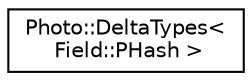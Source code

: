 digraph "Graphical Class Hierarchy"
{
 // LATEX_PDF_SIZE
  edge [fontname="Helvetica",fontsize="10",labelfontname="Helvetica",labelfontsize="10"];
  node [fontname="Helvetica",fontsize="10",shape=record];
  rankdir="LR";
  Node0 [label="Photo::DeltaTypes\<\l Field::PHash \>",height=0.2,width=0.4,color="black", fillcolor="white", style="filled",URL="$struct_photo_1_1_delta_types_3_01_field_1_1_p_hash_01_4.html",tooltip=" "];
}
